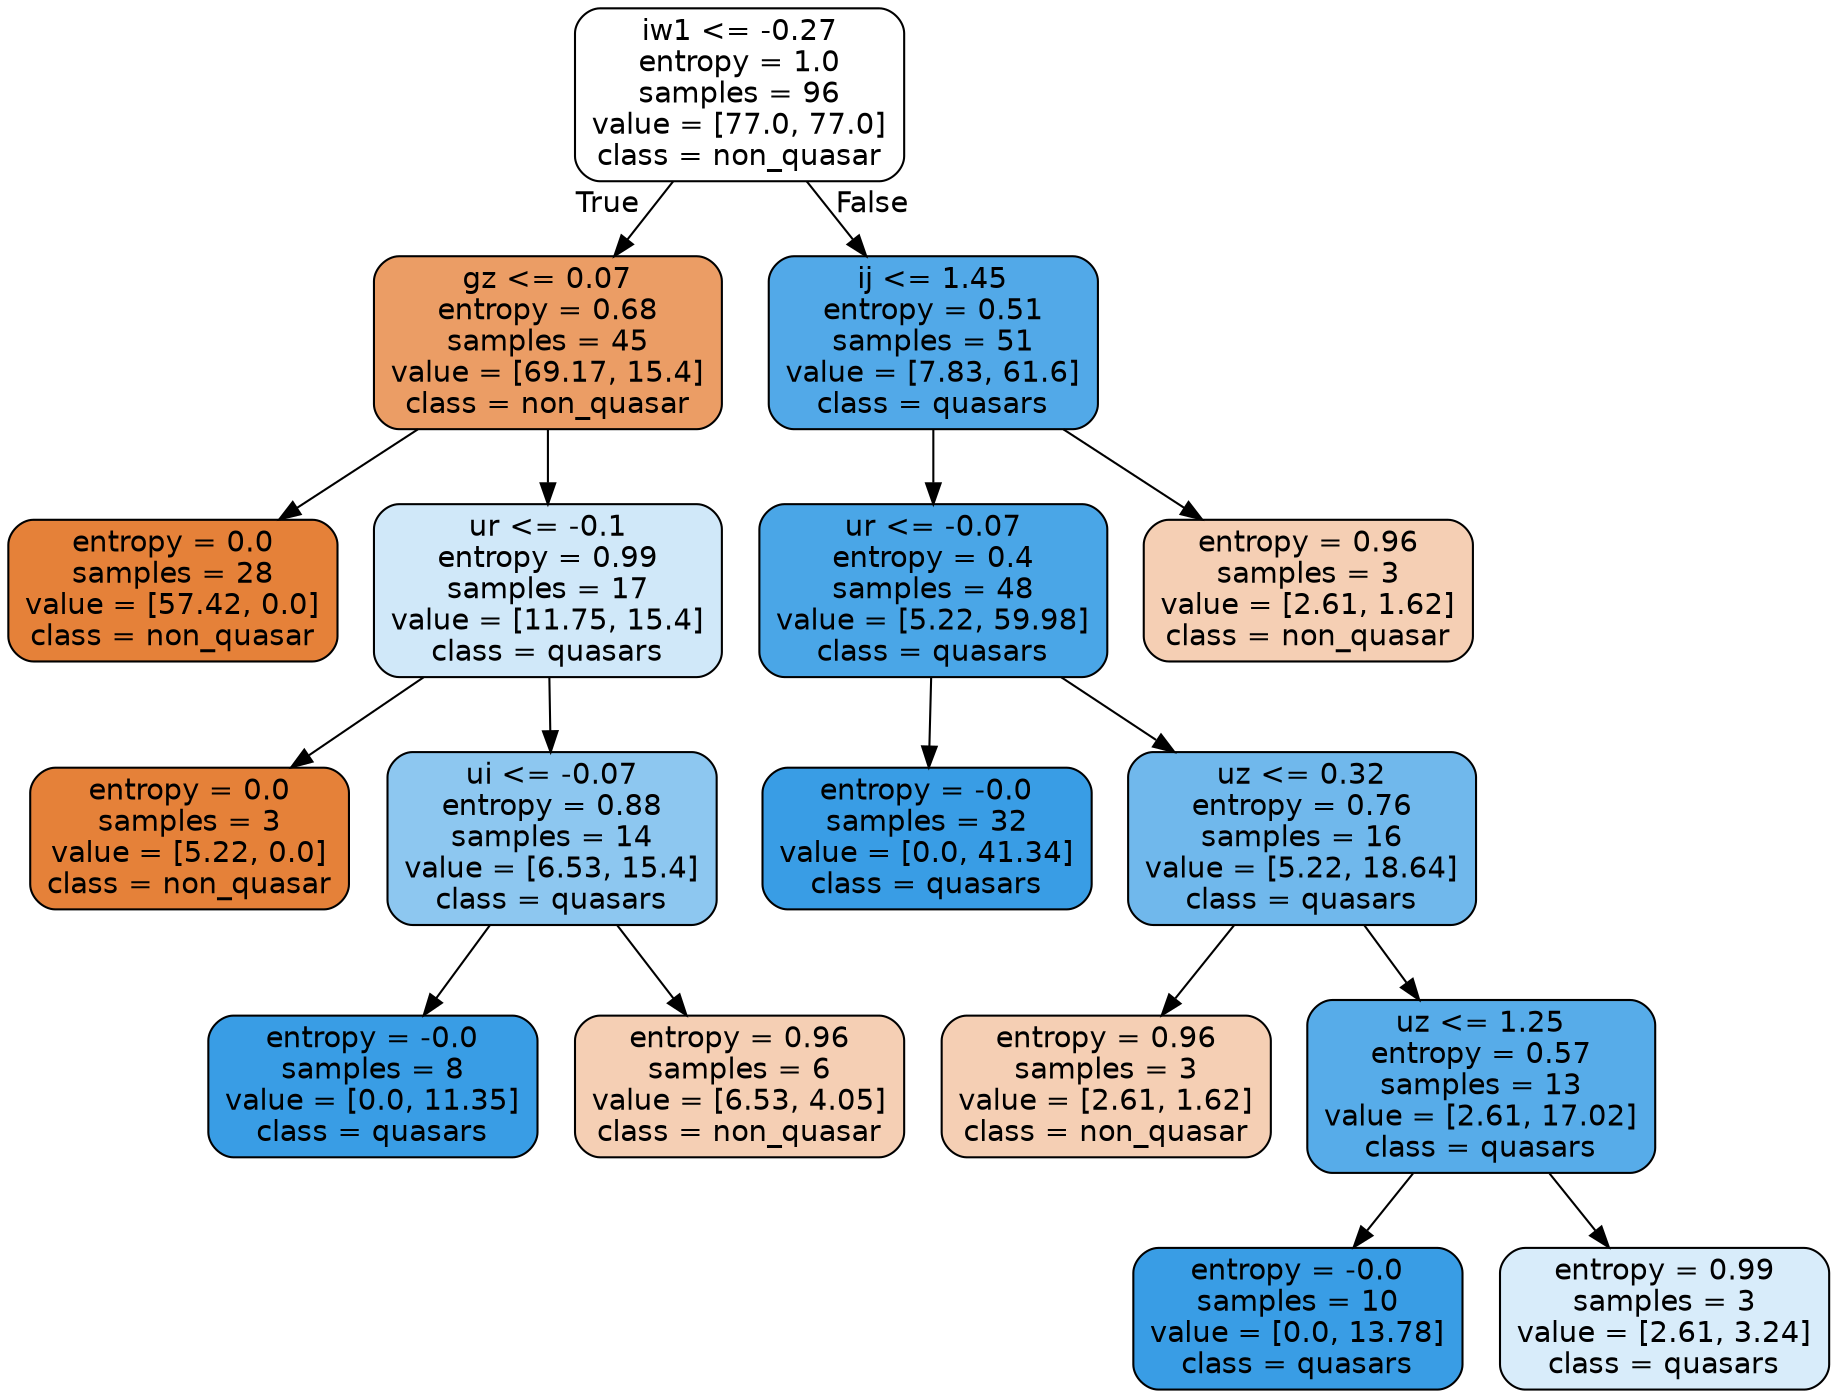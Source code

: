 digraph Tree {
node [shape=box, style="filled, rounded", color="black", fontname="helvetica"] ;
edge [fontname="helvetica"] ;
0 [label="iw1 <= -0.27\nentropy = 1.0\nsamples = 96\nvalue = [77.0, 77.0]\nclass = non_quasar", fillcolor="#ffffff"] ;
1 [label="gz <= 0.07\nentropy = 0.68\nsamples = 45\nvalue = [69.17, 15.4]\nclass = non_quasar", fillcolor="#eb9d65"] ;
0 -> 1 [labeldistance=2.5, labelangle=45, headlabel="True"] ;
2 [label="entropy = 0.0\nsamples = 28\nvalue = [57.42, 0.0]\nclass = non_quasar", fillcolor="#e58139"] ;
1 -> 2 ;
3 [label="ur <= -0.1\nentropy = 0.99\nsamples = 17\nvalue = [11.75, 15.4]\nclass = quasars", fillcolor="#d0e8f9"] ;
1 -> 3 ;
4 [label="entropy = 0.0\nsamples = 3\nvalue = [5.22, 0.0]\nclass = non_quasar", fillcolor="#e58139"] ;
3 -> 4 ;
5 [label="ui <= -0.07\nentropy = 0.88\nsamples = 14\nvalue = [6.53, 15.4]\nclass = quasars", fillcolor="#8dc7f0"] ;
3 -> 5 ;
6 [label="entropy = -0.0\nsamples = 8\nvalue = [0.0, 11.35]\nclass = quasars", fillcolor="#399de5"] ;
5 -> 6 ;
7 [label="entropy = 0.96\nsamples = 6\nvalue = [6.53, 4.05]\nclass = non_quasar", fillcolor="#f5cfb4"] ;
5 -> 7 ;
8 [label="ij <= 1.45\nentropy = 0.51\nsamples = 51\nvalue = [7.83, 61.6]\nclass = quasars", fillcolor="#52a9e8"] ;
0 -> 8 [labeldistance=2.5, labelangle=-45, headlabel="False"] ;
9 [label="ur <= -0.07\nentropy = 0.4\nsamples = 48\nvalue = [5.22, 59.98]\nclass = quasars", fillcolor="#4aa6e7"] ;
8 -> 9 ;
10 [label="entropy = -0.0\nsamples = 32\nvalue = [0.0, 41.34]\nclass = quasars", fillcolor="#399de5"] ;
9 -> 10 ;
11 [label="uz <= 0.32\nentropy = 0.76\nsamples = 16\nvalue = [5.22, 18.64]\nclass = quasars", fillcolor="#70b8ec"] ;
9 -> 11 ;
12 [label="entropy = 0.96\nsamples = 3\nvalue = [2.61, 1.62]\nclass = non_quasar", fillcolor="#f5cfb4"] ;
11 -> 12 ;
13 [label="uz <= 1.25\nentropy = 0.57\nsamples = 13\nvalue = [2.61, 17.02]\nclass = quasars", fillcolor="#57ace9"] ;
11 -> 13 ;
14 [label="entropy = -0.0\nsamples = 10\nvalue = [0.0, 13.78]\nclass = quasars", fillcolor="#399de5"] ;
13 -> 14 ;
15 [label="entropy = 0.99\nsamples = 3\nvalue = [2.61, 3.24]\nclass = quasars", fillcolor="#d8ecfa"] ;
13 -> 15 ;
16 [label="entropy = 0.96\nsamples = 3\nvalue = [2.61, 1.62]\nclass = non_quasar", fillcolor="#f5cfb4"] ;
8 -> 16 ;
}